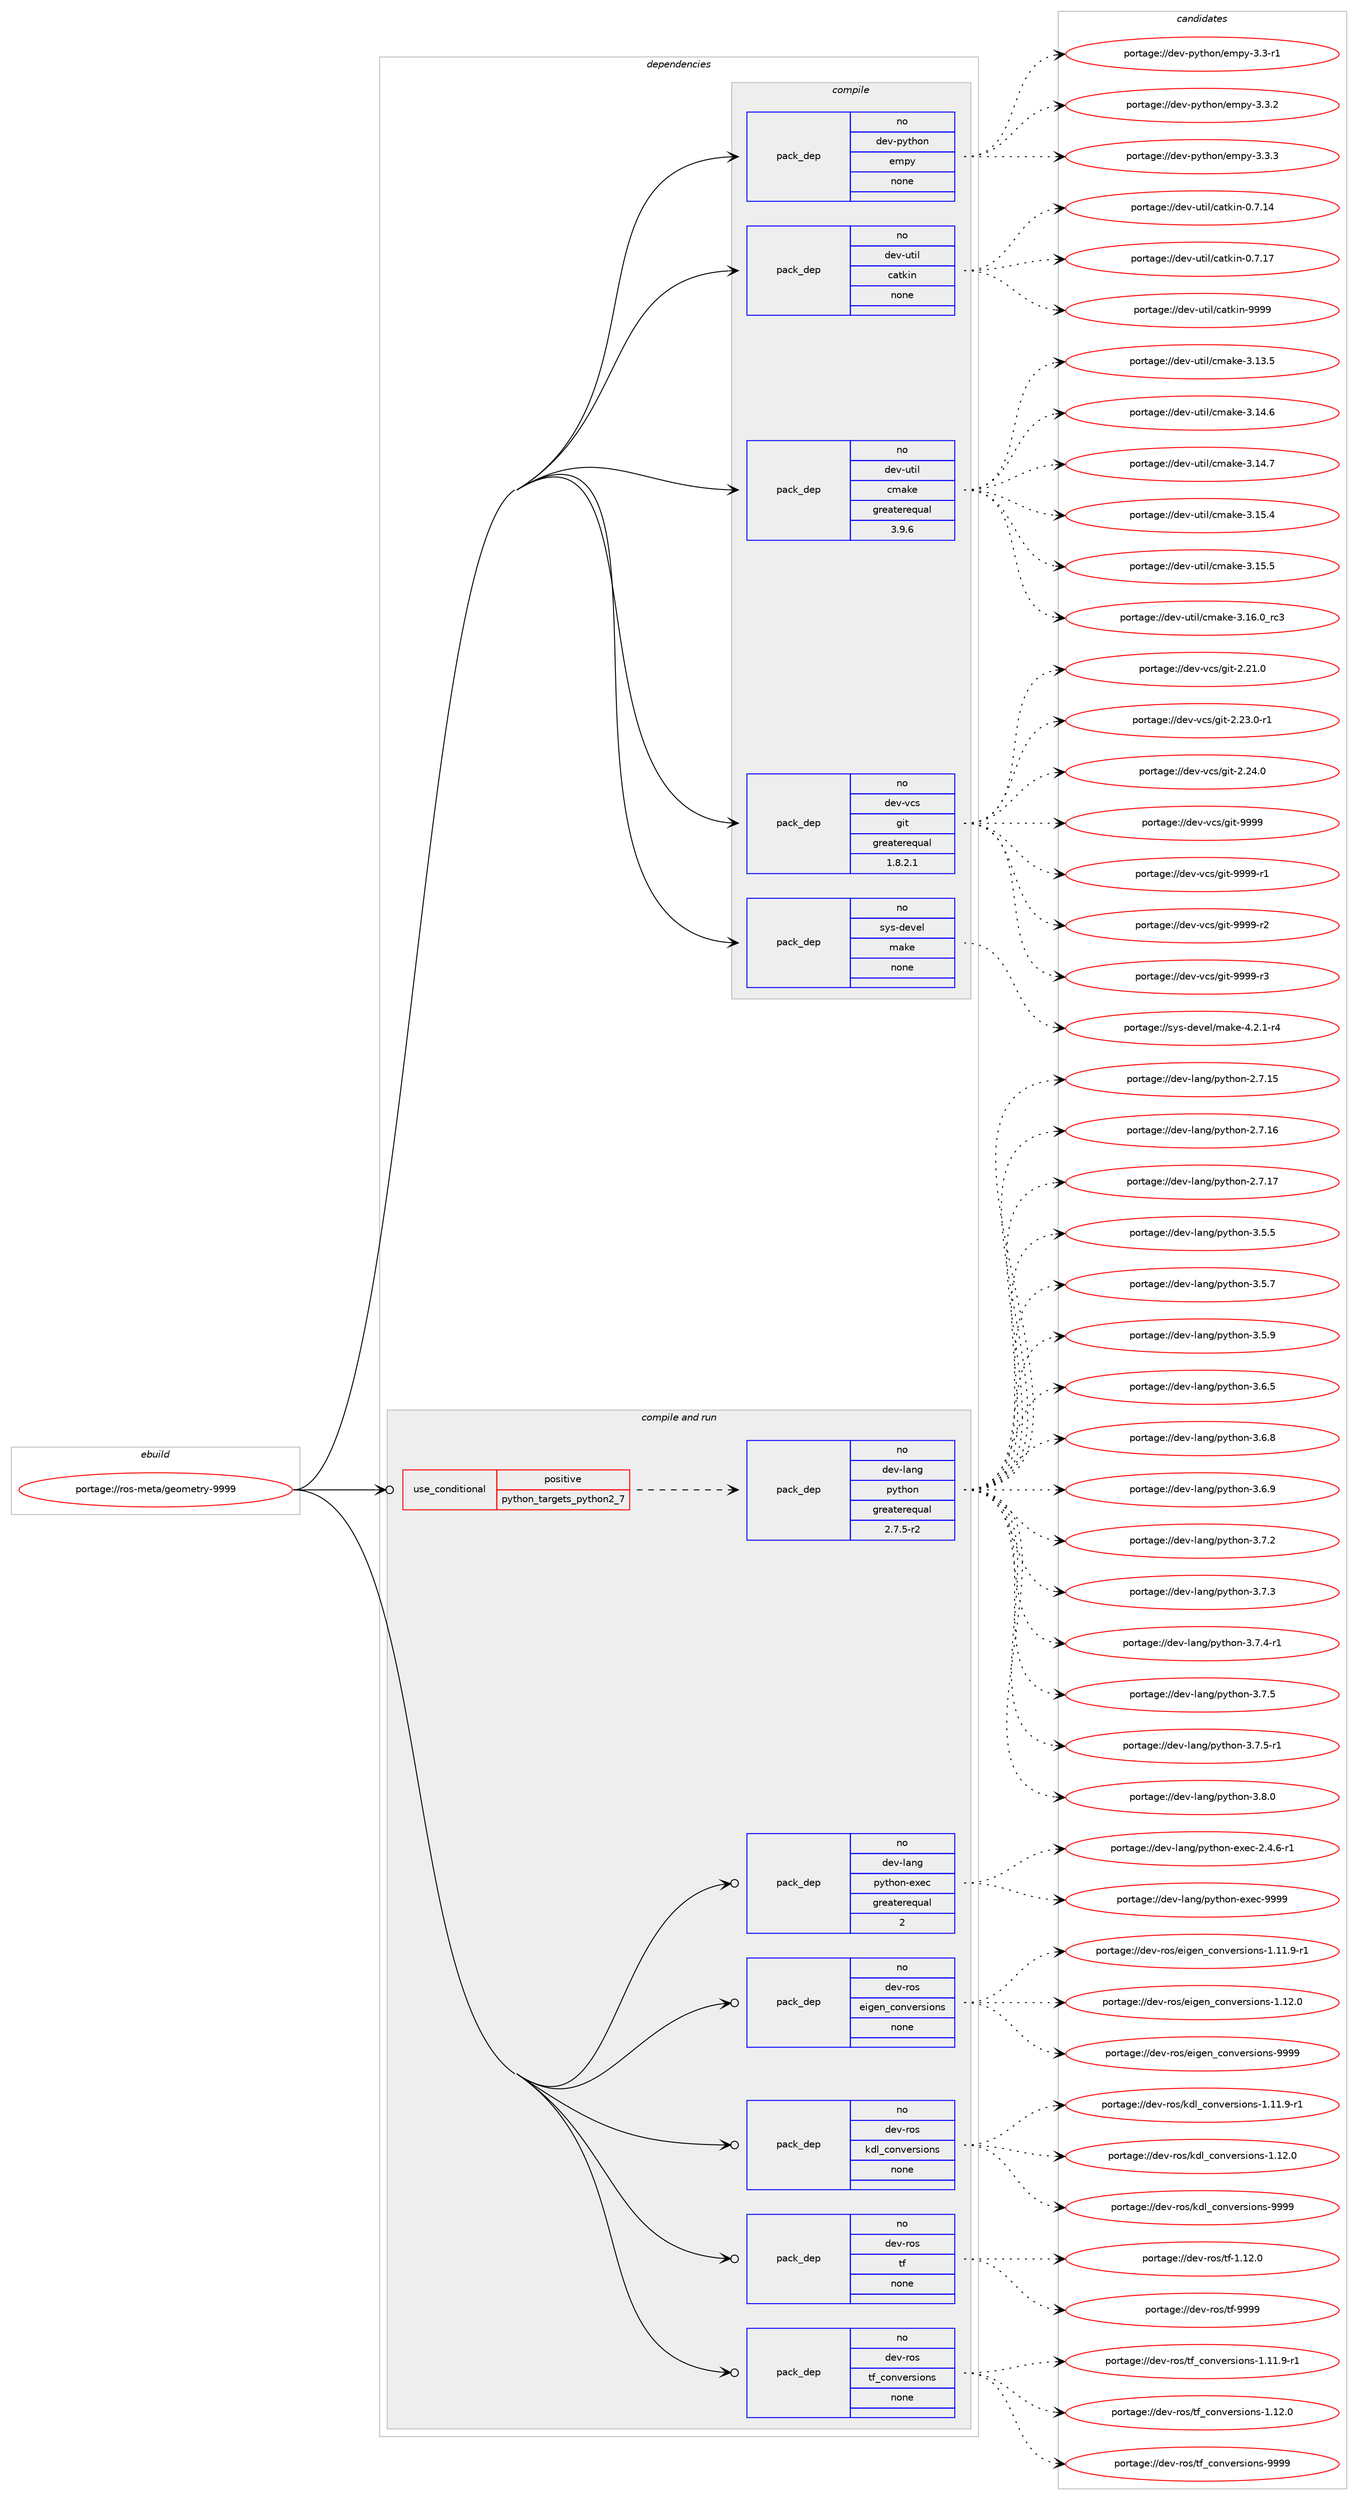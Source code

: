 digraph prolog {

# *************
# Graph options
# *************

newrank=true;
concentrate=true;
compound=true;
graph [rankdir=LR,fontname=Helvetica,fontsize=10,ranksep=1.5];#, ranksep=2.5, nodesep=0.2];
edge  [arrowhead=vee];
node  [fontname=Helvetica,fontsize=10];

# **********
# The ebuild
# **********

subgraph cluster_leftcol {
color=gray;
rank=same;
label=<<i>ebuild</i>>;
id [label="portage://ros-meta/geometry-9999", color=red, width=4, href="../ros-meta/geometry-9999.svg"];
}

# ****************
# The dependencies
# ****************

subgraph cluster_midcol {
color=gray;
label=<<i>dependencies</i>>;
subgraph cluster_compile {
fillcolor="#eeeeee";
style=filled;
label=<<i>compile</i>>;
subgraph pack278369 {
dependency379608 [label=<<TABLE BORDER="0" CELLBORDER="1" CELLSPACING="0" CELLPADDING="4" WIDTH="220"><TR><TD ROWSPAN="6" CELLPADDING="30">pack_dep</TD></TR><TR><TD WIDTH="110">no</TD></TR><TR><TD>dev-python</TD></TR><TR><TD>empy</TD></TR><TR><TD>none</TD></TR><TR><TD></TD></TR></TABLE>>, shape=none, color=blue];
}
id:e -> dependency379608:w [weight=20,style="solid",arrowhead="vee"];
subgraph pack278370 {
dependency379609 [label=<<TABLE BORDER="0" CELLBORDER="1" CELLSPACING="0" CELLPADDING="4" WIDTH="220"><TR><TD ROWSPAN="6" CELLPADDING="30">pack_dep</TD></TR><TR><TD WIDTH="110">no</TD></TR><TR><TD>dev-util</TD></TR><TR><TD>catkin</TD></TR><TR><TD>none</TD></TR><TR><TD></TD></TR></TABLE>>, shape=none, color=blue];
}
id:e -> dependency379609:w [weight=20,style="solid",arrowhead="vee"];
subgraph pack278371 {
dependency379610 [label=<<TABLE BORDER="0" CELLBORDER="1" CELLSPACING="0" CELLPADDING="4" WIDTH="220"><TR><TD ROWSPAN="6" CELLPADDING="30">pack_dep</TD></TR><TR><TD WIDTH="110">no</TD></TR><TR><TD>dev-util</TD></TR><TR><TD>cmake</TD></TR><TR><TD>greaterequal</TD></TR><TR><TD>3.9.6</TD></TR></TABLE>>, shape=none, color=blue];
}
id:e -> dependency379610:w [weight=20,style="solid",arrowhead="vee"];
subgraph pack278372 {
dependency379611 [label=<<TABLE BORDER="0" CELLBORDER="1" CELLSPACING="0" CELLPADDING="4" WIDTH="220"><TR><TD ROWSPAN="6" CELLPADDING="30">pack_dep</TD></TR><TR><TD WIDTH="110">no</TD></TR><TR><TD>dev-vcs</TD></TR><TR><TD>git</TD></TR><TR><TD>greaterequal</TD></TR><TR><TD>1.8.2.1</TD></TR></TABLE>>, shape=none, color=blue];
}
id:e -> dependency379611:w [weight=20,style="solid",arrowhead="vee"];
subgraph pack278373 {
dependency379612 [label=<<TABLE BORDER="0" CELLBORDER="1" CELLSPACING="0" CELLPADDING="4" WIDTH="220"><TR><TD ROWSPAN="6" CELLPADDING="30">pack_dep</TD></TR><TR><TD WIDTH="110">no</TD></TR><TR><TD>sys-devel</TD></TR><TR><TD>make</TD></TR><TR><TD>none</TD></TR><TR><TD></TD></TR></TABLE>>, shape=none, color=blue];
}
id:e -> dependency379612:w [weight=20,style="solid",arrowhead="vee"];
}
subgraph cluster_compileandrun {
fillcolor="#eeeeee";
style=filled;
label=<<i>compile and run</i>>;
subgraph cond94819 {
dependency379613 [label=<<TABLE BORDER="0" CELLBORDER="1" CELLSPACING="0" CELLPADDING="4"><TR><TD ROWSPAN="3" CELLPADDING="10">use_conditional</TD></TR><TR><TD>positive</TD></TR><TR><TD>python_targets_python2_7</TD></TR></TABLE>>, shape=none, color=red];
subgraph pack278374 {
dependency379614 [label=<<TABLE BORDER="0" CELLBORDER="1" CELLSPACING="0" CELLPADDING="4" WIDTH="220"><TR><TD ROWSPAN="6" CELLPADDING="30">pack_dep</TD></TR><TR><TD WIDTH="110">no</TD></TR><TR><TD>dev-lang</TD></TR><TR><TD>python</TD></TR><TR><TD>greaterequal</TD></TR><TR><TD>2.7.5-r2</TD></TR></TABLE>>, shape=none, color=blue];
}
dependency379613:e -> dependency379614:w [weight=20,style="dashed",arrowhead="vee"];
}
id:e -> dependency379613:w [weight=20,style="solid",arrowhead="odotvee"];
subgraph pack278375 {
dependency379615 [label=<<TABLE BORDER="0" CELLBORDER="1" CELLSPACING="0" CELLPADDING="4" WIDTH="220"><TR><TD ROWSPAN="6" CELLPADDING="30">pack_dep</TD></TR><TR><TD WIDTH="110">no</TD></TR><TR><TD>dev-lang</TD></TR><TR><TD>python-exec</TD></TR><TR><TD>greaterequal</TD></TR><TR><TD>2</TD></TR></TABLE>>, shape=none, color=blue];
}
id:e -> dependency379615:w [weight=20,style="solid",arrowhead="odotvee"];
subgraph pack278376 {
dependency379616 [label=<<TABLE BORDER="0" CELLBORDER="1" CELLSPACING="0" CELLPADDING="4" WIDTH="220"><TR><TD ROWSPAN="6" CELLPADDING="30">pack_dep</TD></TR><TR><TD WIDTH="110">no</TD></TR><TR><TD>dev-ros</TD></TR><TR><TD>eigen_conversions</TD></TR><TR><TD>none</TD></TR><TR><TD></TD></TR></TABLE>>, shape=none, color=blue];
}
id:e -> dependency379616:w [weight=20,style="solid",arrowhead="odotvee"];
subgraph pack278377 {
dependency379617 [label=<<TABLE BORDER="0" CELLBORDER="1" CELLSPACING="0" CELLPADDING="4" WIDTH="220"><TR><TD ROWSPAN="6" CELLPADDING="30">pack_dep</TD></TR><TR><TD WIDTH="110">no</TD></TR><TR><TD>dev-ros</TD></TR><TR><TD>kdl_conversions</TD></TR><TR><TD>none</TD></TR><TR><TD></TD></TR></TABLE>>, shape=none, color=blue];
}
id:e -> dependency379617:w [weight=20,style="solid",arrowhead="odotvee"];
subgraph pack278378 {
dependency379618 [label=<<TABLE BORDER="0" CELLBORDER="1" CELLSPACING="0" CELLPADDING="4" WIDTH="220"><TR><TD ROWSPAN="6" CELLPADDING="30">pack_dep</TD></TR><TR><TD WIDTH="110">no</TD></TR><TR><TD>dev-ros</TD></TR><TR><TD>tf</TD></TR><TR><TD>none</TD></TR><TR><TD></TD></TR></TABLE>>, shape=none, color=blue];
}
id:e -> dependency379618:w [weight=20,style="solid",arrowhead="odotvee"];
subgraph pack278379 {
dependency379619 [label=<<TABLE BORDER="0" CELLBORDER="1" CELLSPACING="0" CELLPADDING="4" WIDTH="220"><TR><TD ROWSPAN="6" CELLPADDING="30">pack_dep</TD></TR><TR><TD WIDTH="110">no</TD></TR><TR><TD>dev-ros</TD></TR><TR><TD>tf_conversions</TD></TR><TR><TD>none</TD></TR><TR><TD></TD></TR></TABLE>>, shape=none, color=blue];
}
id:e -> dependency379619:w [weight=20,style="solid",arrowhead="odotvee"];
}
subgraph cluster_run {
fillcolor="#eeeeee";
style=filled;
label=<<i>run</i>>;
}
}

# **************
# The candidates
# **************

subgraph cluster_choices {
rank=same;
color=gray;
label=<<i>candidates</i>>;

subgraph choice278369 {
color=black;
nodesep=1;
choiceportage1001011184511212111610411111047101109112121455146514511449 [label="portage://dev-python/empy-3.3-r1", color=red, width=4,href="../dev-python/empy-3.3-r1.svg"];
choiceportage1001011184511212111610411111047101109112121455146514650 [label="portage://dev-python/empy-3.3.2", color=red, width=4,href="../dev-python/empy-3.3.2.svg"];
choiceportage1001011184511212111610411111047101109112121455146514651 [label="portage://dev-python/empy-3.3.3", color=red, width=4,href="../dev-python/empy-3.3.3.svg"];
dependency379608:e -> choiceportage1001011184511212111610411111047101109112121455146514511449:w [style=dotted,weight="100"];
dependency379608:e -> choiceportage1001011184511212111610411111047101109112121455146514650:w [style=dotted,weight="100"];
dependency379608:e -> choiceportage1001011184511212111610411111047101109112121455146514651:w [style=dotted,weight="100"];
}
subgraph choice278370 {
color=black;
nodesep=1;
choiceportage1001011184511711610510847999711610710511045484655464952 [label="portage://dev-util/catkin-0.7.14", color=red, width=4,href="../dev-util/catkin-0.7.14.svg"];
choiceportage1001011184511711610510847999711610710511045484655464955 [label="portage://dev-util/catkin-0.7.17", color=red, width=4,href="../dev-util/catkin-0.7.17.svg"];
choiceportage100101118451171161051084799971161071051104557575757 [label="portage://dev-util/catkin-9999", color=red, width=4,href="../dev-util/catkin-9999.svg"];
dependency379609:e -> choiceportage1001011184511711610510847999711610710511045484655464952:w [style=dotted,weight="100"];
dependency379609:e -> choiceportage1001011184511711610510847999711610710511045484655464955:w [style=dotted,weight="100"];
dependency379609:e -> choiceportage100101118451171161051084799971161071051104557575757:w [style=dotted,weight="100"];
}
subgraph choice278371 {
color=black;
nodesep=1;
choiceportage1001011184511711610510847991099710710145514649514653 [label="portage://dev-util/cmake-3.13.5", color=red, width=4,href="../dev-util/cmake-3.13.5.svg"];
choiceportage1001011184511711610510847991099710710145514649524654 [label="portage://dev-util/cmake-3.14.6", color=red, width=4,href="../dev-util/cmake-3.14.6.svg"];
choiceportage1001011184511711610510847991099710710145514649524655 [label="portage://dev-util/cmake-3.14.7", color=red, width=4,href="../dev-util/cmake-3.14.7.svg"];
choiceportage1001011184511711610510847991099710710145514649534652 [label="portage://dev-util/cmake-3.15.4", color=red, width=4,href="../dev-util/cmake-3.15.4.svg"];
choiceportage1001011184511711610510847991099710710145514649534653 [label="portage://dev-util/cmake-3.15.5", color=red, width=4,href="../dev-util/cmake-3.15.5.svg"];
choiceportage1001011184511711610510847991099710710145514649544648951149951 [label="portage://dev-util/cmake-3.16.0_rc3", color=red, width=4,href="../dev-util/cmake-3.16.0_rc3.svg"];
dependency379610:e -> choiceportage1001011184511711610510847991099710710145514649514653:w [style=dotted,weight="100"];
dependency379610:e -> choiceportage1001011184511711610510847991099710710145514649524654:w [style=dotted,weight="100"];
dependency379610:e -> choiceportage1001011184511711610510847991099710710145514649524655:w [style=dotted,weight="100"];
dependency379610:e -> choiceportage1001011184511711610510847991099710710145514649534652:w [style=dotted,weight="100"];
dependency379610:e -> choiceportage1001011184511711610510847991099710710145514649534653:w [style=dotted,weight="100"];
dependency379610:e -> choiceportage1001011184511711610510847991099710710145514649544648951149951:w [style=dotted,weight="100"];
}
subgraph choice278372 {
color=black;
nodesep=1;
choiceportage10010111845118991154710310511645504650494648 [label="portage://dev-vcs/git-2.21.0", color=red, width=4,href="../dev-vcs/git-2.21.0.svg"];
choiceportage100101118451189911547103105116455046505146484511449 [label="portage://dev-vcs/git-2.23.0-r1", color=red, width=4,href="../dev-vcs/git-2.23.0-r1.svg"];
choiceportage10010111845118991154710310511645504650524648 [label="portage://dev-vcs/git-2.24.0", color=red, width=4,href="../dev-vcs/git-2.24.0.svg"];
choiceportage1001011184511899115471031051164557575757 [label="portage://dev-vcs/git-9999", color=red, width=4,href="../dev-vcs/git-9999.svg"];
choiceportage10010111845118991154710310511645575757574511449 [label="portage://dev-vcs/git-9999-r1", color=red, width=4,href="../dev-vcs/git-9999-r1.svg"];
choiceportage10010111845118991154710310511645575757574511450 [label="portage://dev-vcs/git-9999-r2", color=red, width=4,href="../dev-vcs/git-9999-r2.svg"];
choiceportage10010111845118991154710310511645575757574511451 [label="portage://dev-vcs/git-9999-r3", color=red, width=4,href="../dev-vcs/git-9999-r3.svg"];
dependency379611:e -> choiceportage10010111845118991154710310511645504650494648:w [style=dotted,weight="100"];
dependency379611:e -> choiceportage100101118451189911547103105116455046505146484511449:w [style=dotted,weight="100"];
dependency379611:e -> choiceportage10010111845118991154710310511645504650524648:w [style=dotted,weight="100"];
dependency379611:e -> choiceportage1001011184511899115471031051164557575757:w [style=dotted,weight="100"];
dependency379611:e -> choiceportage10010111845118991154710310511645575757574511449:w [style=dotted,weight="100"];
dependency379611:e -> choiceportage10010111845118991154710310511645575757574511450:w [style=dotted,weight="100"];
dependency379611:e -> choiceportage10010111845118991154710310511645575757574511451:w [style=dotted,weight="100"];
}
subgraph choice278373 {
color=black;
nodesep=1;
choiceportage1151211154510010111810110847109971071014552465046494511452 [label="portage://sys-devel/make-4.2.1-r4", color=red, width=4,href="../sys-devel/make-4.2.1-r4.svg"];
dependency379612:e -> choiceportage1151211154510010111810110847109971071014552465046494511452:w [style=dotted,weight="100"];
}
subgraph choice278374 {
color=black;
nodesep=1;
choiceportage10010111845108971101034711212111610411111045504655464953 [label="portage://dev-lang/python-2.7.15", color=red, width=4,href="../dev-lang/python-2.7.15.svg"];
choiceportage10010111845108971101034711212111610411111045504655464954 [label="portage://dev-lang/python-2.7.16", color=red, width=4,href="../dev-lang/python-2.7.16.svg"];
choiceportage10010111845108971101034711212111610411111045504655464955 [label="portage://dev-lang/python-2.7.17", color=red, width=4,href="../dev-lang/python-2.7.17.svg"];
choiceportage100101118451089711010347112121116104111110455146534653 [label="portage://dev-lang/python-3.5.5", color=red, width=4,href="../dev-lang/python-3.5.5.svg"];
choiceportage100101118451089711010347112121116104111110455146534655 [label="portage://dev-lang/python-3.5.7", color=red, width=4,href="../dev-lang/python-3.5.7.svg"];
choiceportage100101118451089711010347112121116104111110455146534657 [label="portage://dev-lang/python-3.5.9", color=red, width=4,href="../dev-lang/python-3.5.9.svg"];
choiceportage100101118451089711010347112121116104111110455146544653 [label="portage://dev-lang/python-3.6.5", color=red, width=4,href="../dev-lang/python-3.6.5.svg"];
choiceportage100101118451089711010347112121116104111110455146544656 [label="portage://dev-lang/python-3.6.8", color=red, width=4,href="../dev-lang/python-3.6.8.svg"];
choiceportage100101118451089711010347112121116104111110455146544657 [label="portage://dev-lang/python-3.6.9", color=red, width=4,href="../dev-lang/python-3.6.9.svg"];
choiceportage100101118451089711010347112121116104111110455146554650 [label="portage://dev-lang/python-3.7.2", color=red, width=4,href="../dev-lang/python-3.7.2.svg"];
choiceportage100101118451089711010347112121116104111110455146554651 [label="portage://dev-lang/python-3.7.3", color=red, width=4,href="../dev-lang/python-3.7.3.svg"];
choiceportage1001011184510897110103471121211161041111104551465546524511449 [label="portage://dev-lang/python-3.7.4-r1", color=red, width=4,href="../dev-lang/python-3.7.4-r1.svg"];
choiceportage100101118451089711010347112121116104111110455146554653 [label="portage://dev-lang/python-3.7.5", color=red, width=4,href="../dev-lang/python-3.7.5.svg"];
choiceportage1001011184510897110103471121211161041111104551465546534511449 [label="portage://dev-lang/python-3.7.5-r1", color=red, width=4,href="../dev-lang/python-3.7.5-r1.svg"];
choiceportage100101118451089711010347112121116104111110455146564648 [label="portage://dev-lang/python-3.8.0", color=red, width=4,href="../dev-lang/python-3.8.0.svg"];
dependency379614:e -> choiceportage10010111845108971101034711212111610411111045504655464953:w [style=dotted,weight="100"];
dependency379614:e -> choiceportage10010111845108971101034711212111610411111045504655464954:w [style=dotted,weight="100"];
dependency379614:e -> choiceportage10010111845108971101034711212111610411111045504655464955:w [style=dotted,weight="100"];
dependency379614:e -> choiceportage100101118451089711010347112121116104111110455146534653:w [style=dotted,weight="100"];
dependency379614:e -> choiceportage100101118451089711010347112121116104111110455146534655:w [style=dotted,weight="100"];
dependency379614:e -> choiceportage100101118451089711010347112121116104111110455146534657:w [style=dotted,weight="100"];
dependency379614:e -> choiceportage100101118451089711010347112121116104111110455146544653:w [style=dotted,weight="100"];
dependency379614:e -> choiceportage100101118451089711010347112121116104111110455146544656:w [style=dotted,weight="100"];
dependency379614:e -> choiceportage100101118451089711010347112121116104111110455146544657:w [style=dotted,weight="100"];
dependency379614:e -> choiceportage100101118451089711010347112121116104111110455146554650:w [style=dotted,weight="100"];
dependency379614:e -> choiceportage100101118451089711010347112121116104111110455146554651:w [style=dotted,weight="100"];
dependency379614:e -> choiceportage1001011184510897110103471121211161041111104551465546524511449:w [style=dotted,weight="100"];
dependency379614:e -> choiceportage100101118451089711010347112121116104111110455146554653:w [style=dotted,weight="100"];
dependency379614:e -> choiceportage1001011184510897110103471121211161041111104551465546534511449:w [style=dotted,weight="100"];
dependency379614:e -> choiceportage100101118451089711010347112121116104111110455146564648:w [style=dotted,weight="100"];
}
subgraph choice278375 {
color=black;
nodesep=1;
choiceportage10010111845108971101034711212111610411111045101120101994550465246544511449 [label="portage://dev-lang/python-exec-2.4.6-r1", color=red, width=4,href="../dev-lang/python-exec-2.4.6-r1.svg"];
choiceportage10010111845108971101034711212111610411111045101120101994557575757 [label="portage://dev-lang/python-exec-9999", color=red, width=4,href="../dev-lang/python-exec-9999.svg"];
dependency379615:e -> choiceportage10010111845108971101034711212111610411111045101120101994550465246544511449:w [style=dotted,weight="100"];
dependency379615:e -> choiceportage10010111845108971101034711212111610411111045101120101994557575757:w [style=dotted,weight="100"];
}
subgraph choice278376 {
color=black;
nodesep=1;
choiceportage10010111845114111115471011051031011109599111110118101114115105111110115454946494946574511449 [label="portage://dev-ros/eigen_conversions-1.11.9-r1", color=red, width=4,href="../dev-ros/eigen_conversions-1.11.9-r1.svg"];
choiceportage1001011184511411111547101105103101110959911111011810111411510511111011545494649504648 [label="portage://dev-ros/eigen_conversions-1.12.0", color=red, width=4,href="../dev-ros/eigen_conversions-1.12.0.svg"];
choiceportage100101118451141111154710110510310111095991111101181011141151051111101154557575757 [label="portage://dev-ros/eigen_conversions-9999", color=red, width=4,href="../dev-ros/eigen_conversions-9999.svg"];
dependency379616:e -> choiceportage10010111845114111115471011051031011109599111110118101114115105111110115454946494946574511449:w [style=dotted,weight="100"];
dependency379616:e -> choiceportage1001011184511411111547101105103101110959911111011810111411510511111011545494649504648:w [style=dotted,weight="100"];
dependency379616:e -> choiceportage100101118451141111154710110510310111095991111101181011141151051111101154557575757:w [style=dotted,weight="100"];
}
subgraph choice278377 {
color=black;
nodesep=1;
choiceportage10010111845114111115471071001089599111110118101114115105111110115454946494946574511449 [label="portage://dev-ros/kdl_conversions-1.11.9-r1", color=red, width=4,href="../dev-ros/kdl_conversions-1.11.9-r1.svg"];
choiceportage1001011184511411111547107100108959911111011810111411510511111011545494649504648 [label="portage://dev-ros/kdl_conversions-1.12.0", color=red, width=4,href="../dev-ros/kdl_conversions-1.12.0.svg"];
choiceportage100101118451141111154710710010895991111101181011141151051111101154557575757 [label="portage://dev-ros/kdl_conversions-9999", color=red, width=4,href="../dev-ros/kdl_conversions-9999.svg"];
dependency379617:e -> choiceportage10010111845114111115471071001089599111110118101114115105111110115454946494946574511449:w [style=dotted,weight="100"];
dependency379617:e -> choiceportage1001011184511411111547107100108959911111011810111411510511111011545494649504648:w [style=dotted,weight="100"];
dependency379617:e -> choiceportage100101118451141111154710710010895991111101181011141151051111101154557575757:w [style=dotted,weight="100"];
}
subgraph choice278378 {
color=black;
nodesep=1;
choiceportage100101118451141111154711610245494649504648 [label="portage://dev-ros/tf-1.12.0", color=red, width=4,href="../dev-ros/tf-1.12.0.svg"];
choiceportage10010111845114111115471161024557575757 [label="portage://dev-ros/tf-9999", color=red, width=4,href="../dev-ros/tf-9999.svg"];
dependency379618:e -> choiceportage100101118451141111154711610245494649504648:w [style=dotted,weight="100"];
dependency379618:e -> choiceportage10010111845114111115471161024557575757:w [style=dotted,weight="100"];
}
subgraph choice278379 {
color=black;
nodesep=1;
choiceportage10010111845114111115471161029599111110118101114115105111110115454946494946574511449 [label="portage://dev-ros/tf_conversions-1.11.9-r1", color=red, width=4,href="../dev-ros/tf_conversions-1.11.9-r1.svg"];
choiceportage1001011184511411111547116102959911111011810111411510511111011545494649504648 [label="portage://dev-ros/tf_conversions-1.12.0", color=red, width=4,href="../dev-ros/tf_conversions-1.12.0.svg"];
choiceportage100101118451141111154711610295991111101181011141151051111101154557575757 [label="portage://dev-ros/tf_conversions-9999", color=red, width=4,href="../dev-ros/tf_conversions-9999.svg"];
dependency379619:e -> choiceportage10010111845114111115471161029599111110118101114115105111110115454946494946574511449:w [style=dotted,weight="100"];
dependency379619:e -> choiceportage1001011184511411111547116102959911111011810111411510511111011545494649504648:w [style=dotted,weight="100"];
dependency379619:e -> choiceportage100101118451141111154711610295991111101181011141151051111101154557575757:w [style=dotted,weight="100"];
}
}

}
